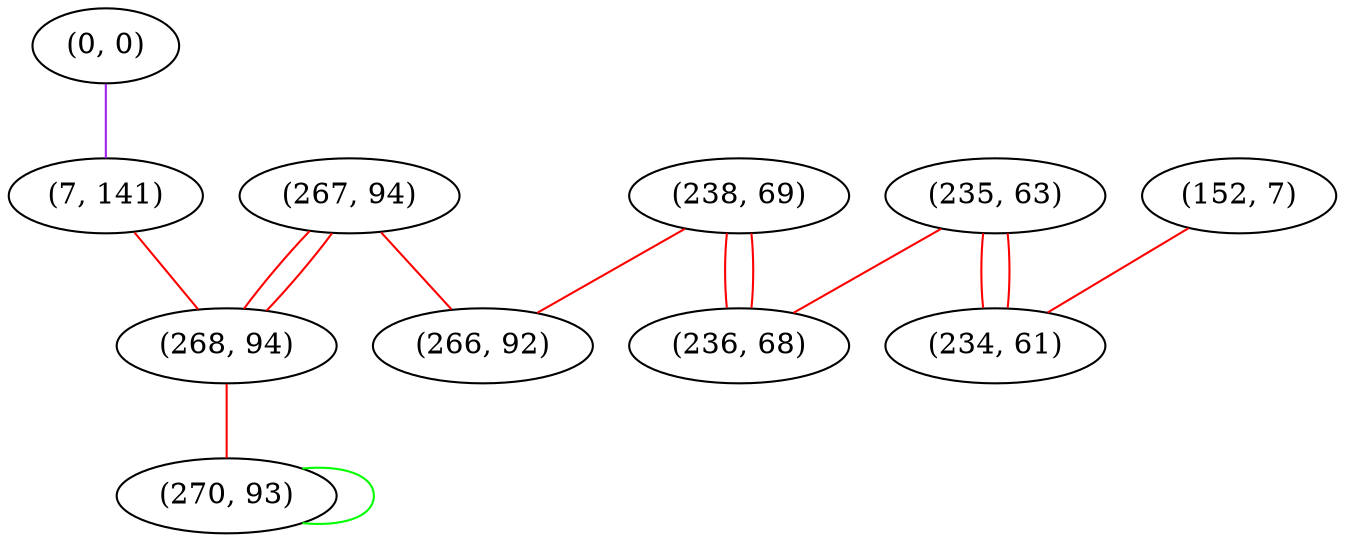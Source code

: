 graph "" {
"(0, 0)";
"(267, 94)";
"(238, 69)";
"(235, 63)";
"(7, 141)";
"(152, 7)";
"(236, 68)";
"(268, 94)";
"(234, 61)";
"(266, 92)";
"(270, 93)";
"(0, 0)" -- "(7, 141)"  [color=purple, key=0, weight=4];
"(267, 94)" -- "(268, 94)"  [color=red, key=0, weight=1];
"(267, 94)" -- "(268, 94)"  [color=red, key=1, weight=1];
"(267, 94)" -- "(266, 92)"  [color=red, key=0, weight=1];
"(238, 69)" -- "(236, 68)"  [color=red, key=0, weight=1];
"(238, 69)" -- "(236, 68)"  [color=red, key=1, weight=1];
"(238, 69)" -- "(266, 92)"  [color=red, key=0, weight=1];
"(235, 63)" -- "(234, 61)"  [color=red, key=0, weight=1];
"(235, 63)" -- "(234, 61)"  [color=red, key=1, weight=1];
"(235, 63)" -- "(236, 68)"  [color=red, key=0, weight=1];
"(7, 141)" -- "(268, 94)"  [color=red, key=0, weight=1];
"(152, 7)" -- "(234, 61)"  [color=red, key=0, weight=1];
"(268, 94)" -- "(270, 93)"  [color=red, key=0, weight=1];
"(270, 93)" -- "(270, 93)"  [color=green, key=0, weight=2];
}
